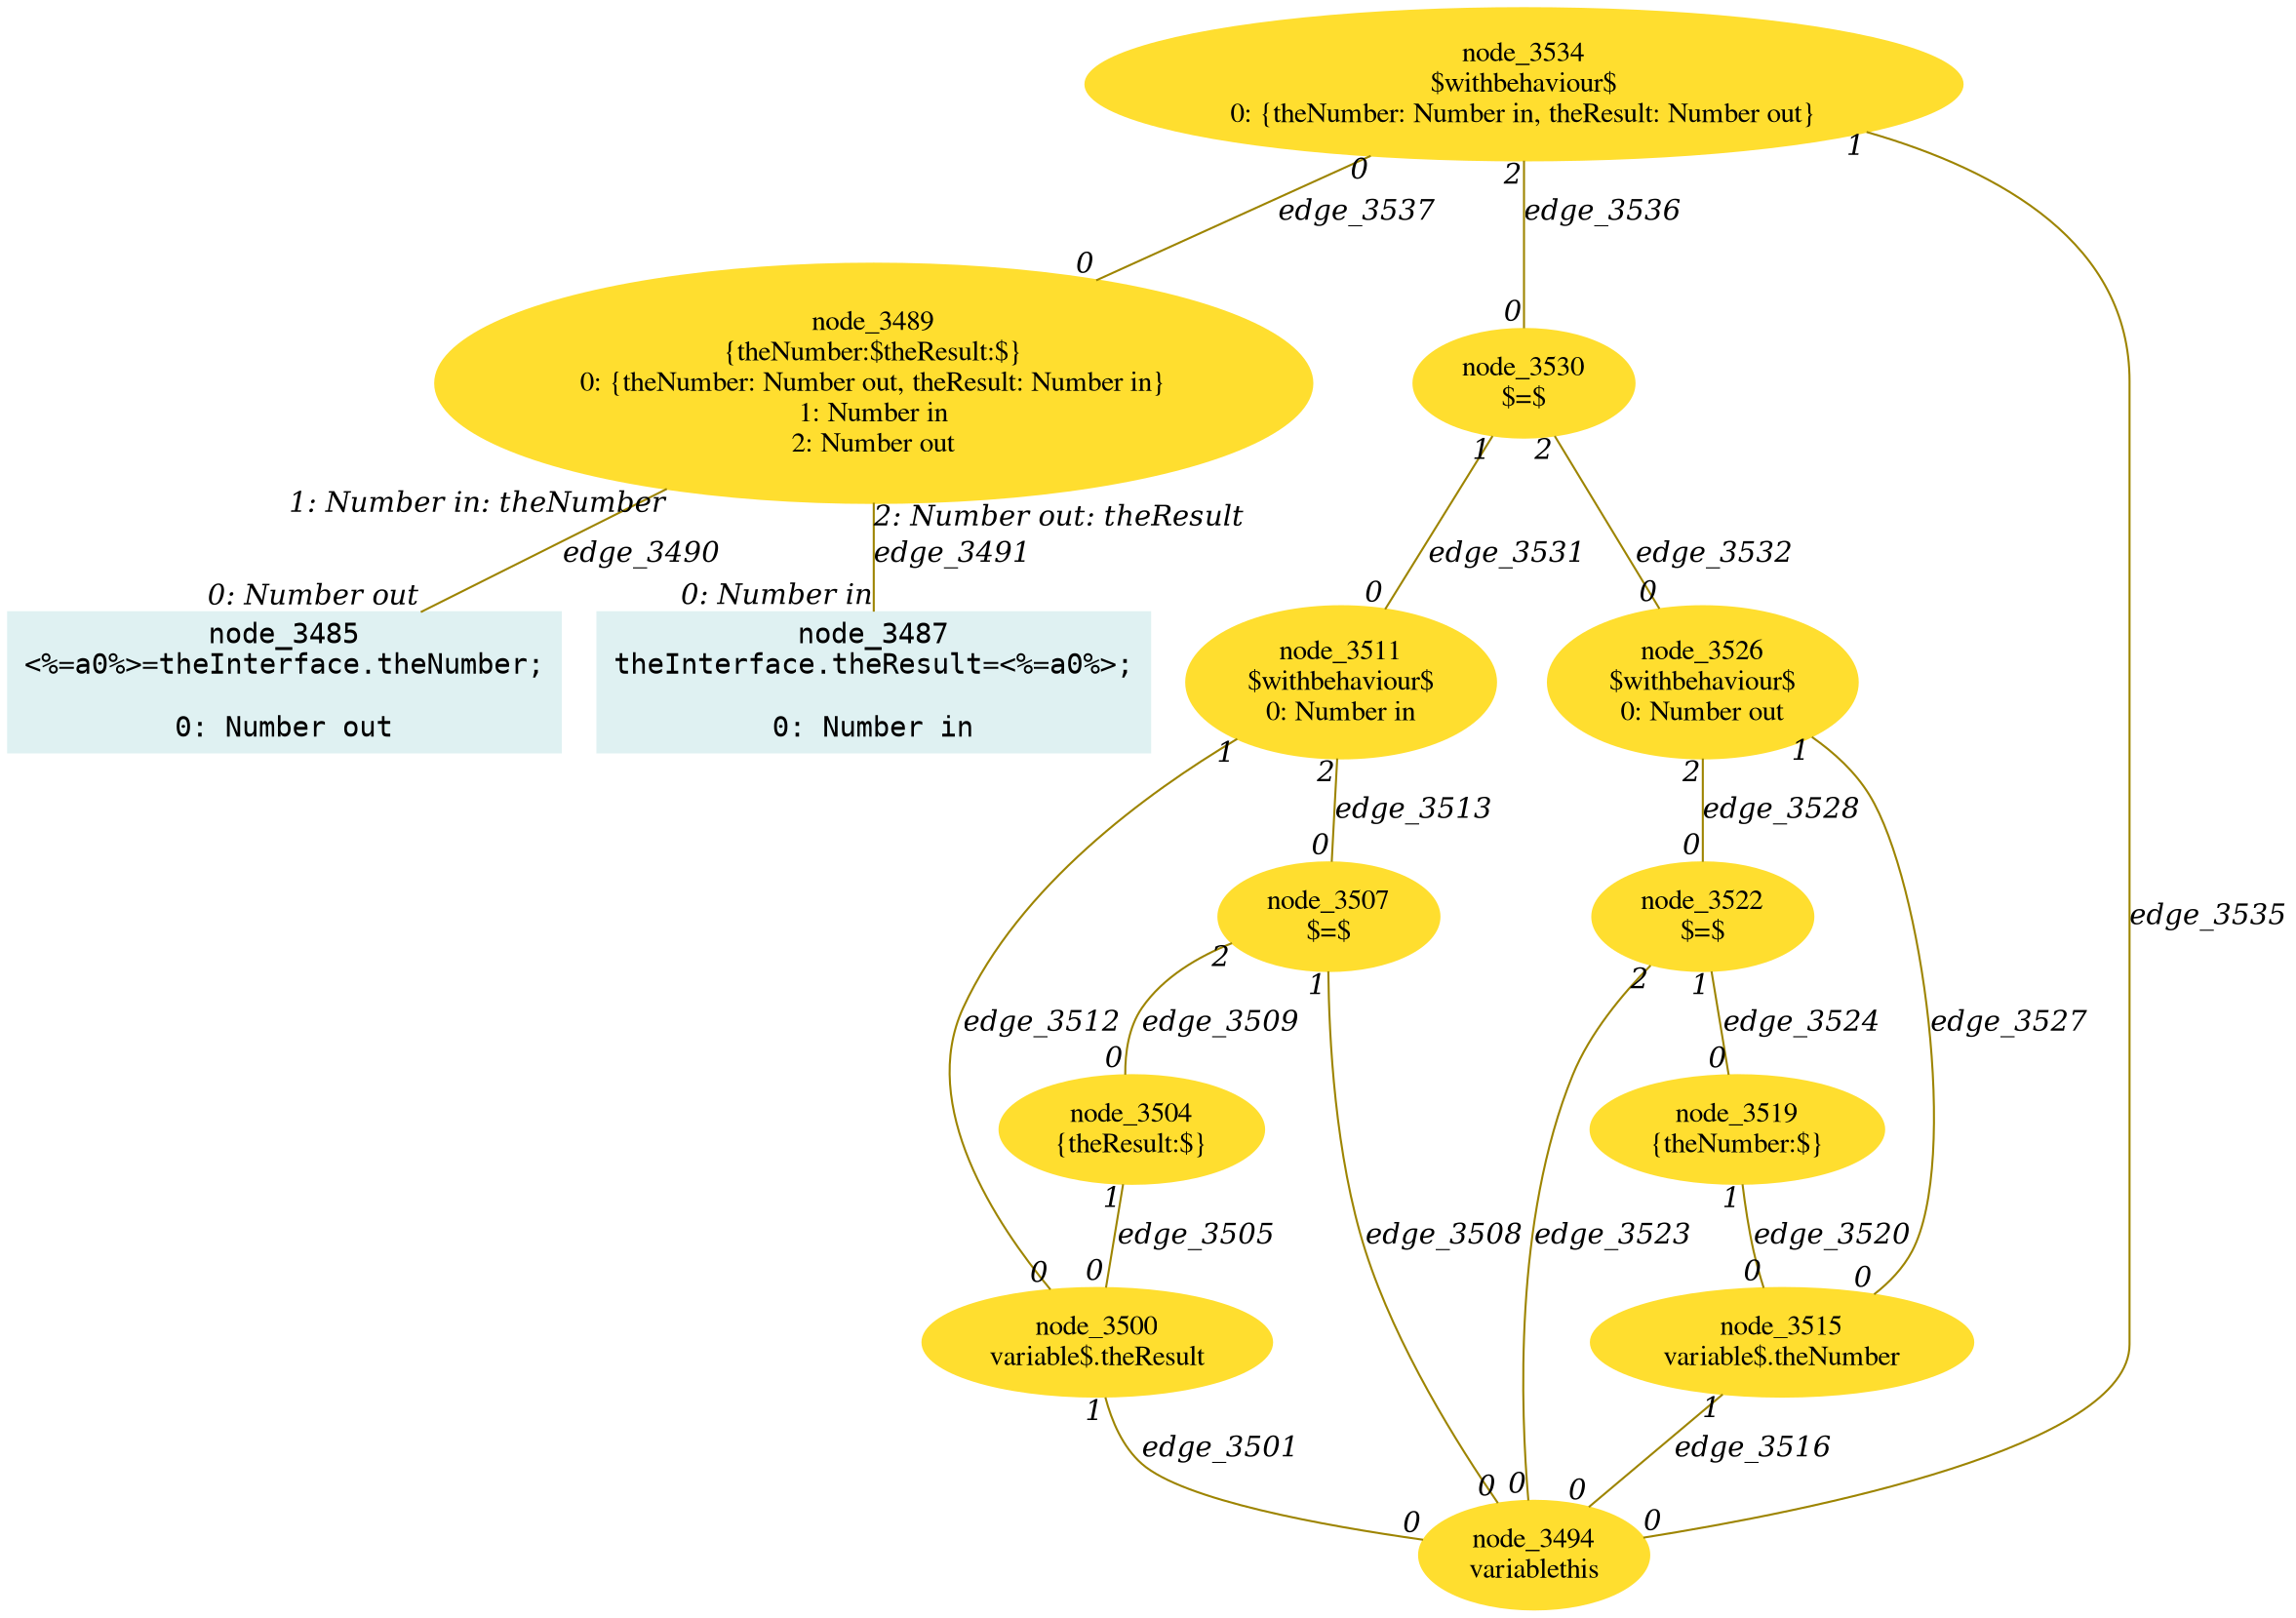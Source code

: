 digraph g{node_3485 [shape="box", style="filled", color="#dff1f2", fontname="Courier", label="node_3485
<%=a0%>=theInterface.theNumber;

0: Number out" ]
node_3487 [shape="box", style="filled", color="#dff1f2", fontname="Courier", label="node_3487
theInterface.theResult=<%=a0%>;

0: Number in" ]
node_3489 [shape="ellipse", style="filled", color="#ffde2f", fontname="Times", label="node_3489
{theNumber:$theResult:$}
0: {theNumber: Number out, theResult: Number in}
1: Number in
2: Number out" ]
node_3494 [shape="ellipse", style="filled", color="#ffde2f", fontname="Times", label="node_3494
variablethis
" ]
node_3500 [shape="ellipse", style="filled", color="#ffde2f", fontname="Times", label="node_3500
variable$.theResult
" ]
node_3504 [shape="ellipse", style="filled", color="#ffde2f", fontname="Times", label="node_3504
{theResult:$}
" ]
node_3507 [shape="ellipse", style="filled", color="#ffde2f", fontname="Times", label="node_3507
$=$
" ]
node_3511 [shape="ellipse", style="filled", color="#ffde2f", fontname="Times", label="node_3511
$withbehaviour$
0: Number in" ]
node_3515 [shape="ellipse", style="filled", color="#ffde2f", fontname="Times", label="node_3515
variable$.theNumber
" ]
node_3519 [shape="ellipse", style="filled", color="#ffde2f", fontname="Times", label="node_3519
{theNumber:$}
" ]
node_3522 [shape="ellipse", style="filled", color="#ffde2f", fontname="Times", label="node_3522
$=$
" ]
node_3526 [shape="ellipse", style="filled", color="#ffde2f", fontname="Times", label="node_3526
$withbehaviour$
0: Number out" ]
node_3530 [shape="ellipse", style="filled", color="#ffde2f", fontname="Times", label="node_3530
$=$
" ]
node_3534 [shape="ellipse", style="filled", color="#ffde2f", fontname="Times", label="node_3534
$withbehaviour$
0: {theNumber: Number in, theResult: Number out}" ]
node_3489 -> node_3485 [dir=none, arrowHead=none, fontname="Times-Italic", arrowsize=1, color="#9d8400", label="edge_3490",  headlabel="0: Number out", taillabel="1: Number in: theNumber" ]
node_3489 -> node_3487 [dir=none, arrowHead=none, fontname="Times-Italic", arrowsize=1, color="#9d8400", label="edge_3491",  headlabel="0: Number in", taillabel="2: Number out: theResult" ]
node_3500 -> node_3494 [dir=none, arrowHead=none, fontname="Times-Italic", arrowsize=1, color="#9d8400", label="edge_3501",  headlabel="0", taillabel="1" ]
node_3504 -> node_3500 [dir=none, arrowHead=none, fontname="Times-Italic", arrowsize=1, color="#9d8400", label="edge_3505",  headlabel="0", taillabel="1" ]
node_3507 -> node_3494 [dir=none, arrowHead=none, fontname="Times-Italic", arrowsize=1, color="#9d8400", label="edge_3508",  headlabel="0", taillabel="1" ]
node_3507 -> node_3504 [dir=none, arrowHead=none, fontname="Times-Italic", arrowsize=1, color="#9d8400", label="edge_3509",  headlabel="0", taillabel="2" ]
node_3511 -> node_3500 [dir=none, arrowHead=none, fontname="Times-Italic", arrowsize=1, color="#9d8400", label="edge_3512",  headlabel="0", taillabel="1" ]
node_3511 -> node_3507 [dir=none, arrowHead=none, fontname="Times-Italic", arrowsize=1, color="#9d8400", label="edge_3513",  headlabel="0", taillabel="2" ]
node_3515 -> node_3494 [dir=none, arrowHead=none, fontname="Times-Italic", arrowsize=1, color="#9d8400", label="edge_3516",  headlabel="0", taillabel="1" ]
node_3519 -> node_3515 [dir=none, arrowHead=none, fontname="Times-Italic", arrowsize=1, color="#9d8400", label="edge_3520",  headlabel="0", taillabel="1" ]
node_3522 -> node_3494 [dir=none, arrowHead=none, fontname="Times-Italic", arrowsize=1, color="#9d8400", label="edge_3523",  headlabel="0", taillabel="2" ]
node_3522 -> node_3519 [dir=none, arrowHead=none, fontname="Times-Italic", arrowsize=1, color="#9d8400", label="edge_3524",  headlabel="0", taillabel="1" ]
node_3526 -> node_3515 [dir=none, arrowHead=none, fontname="Times-Italic", arrowsize=1, color="#9d8400", label="edge_3527",  headlabel="0", taillabel="1" ]
node_3526 -> node_3522 [dir=none, arrowHead=none, fontname="Times-Italic", arrowsize=1, color="#9d8400", label="edge_3528",  headlabel="0", taillabel="2" ]
node_3530 -> node_3511 [dir=none, arrowHead=none, fontname="Times-Italic", arrowsize=1, color="#9d8400", label="edge_3531",  headlabel="0", taillabel="1" ]
node_3530 -> node_3526 [dir=none, arrowHead=none, fontname="Times-Italic", arrowsize=1, color="#9d8400", label="edge_3532",  headlabel="0", taillabel="2" ]
node_3534 -> node_3494 [dir=none, arrowHead=none, fontname="Times-Italic", arrowsize=1, color="#9d8400", label="edge_3535",  headlabel="0", taillabel="1" ]
node_3534 -> node_3530 [dir=none, arrowHead=none, fontname="Times-Italic", arrowsize=1, color="#9d8400", label="edge_3536",  headlabel="0", taillabel="2" ]
node_3534 -> node_3489 [dir=none, arrowHead=none, fontname="Times-Italic", arrowsize=1, color="#9d8400", label="edge_3537",  headlabel="0", taillabel="0" ]
}